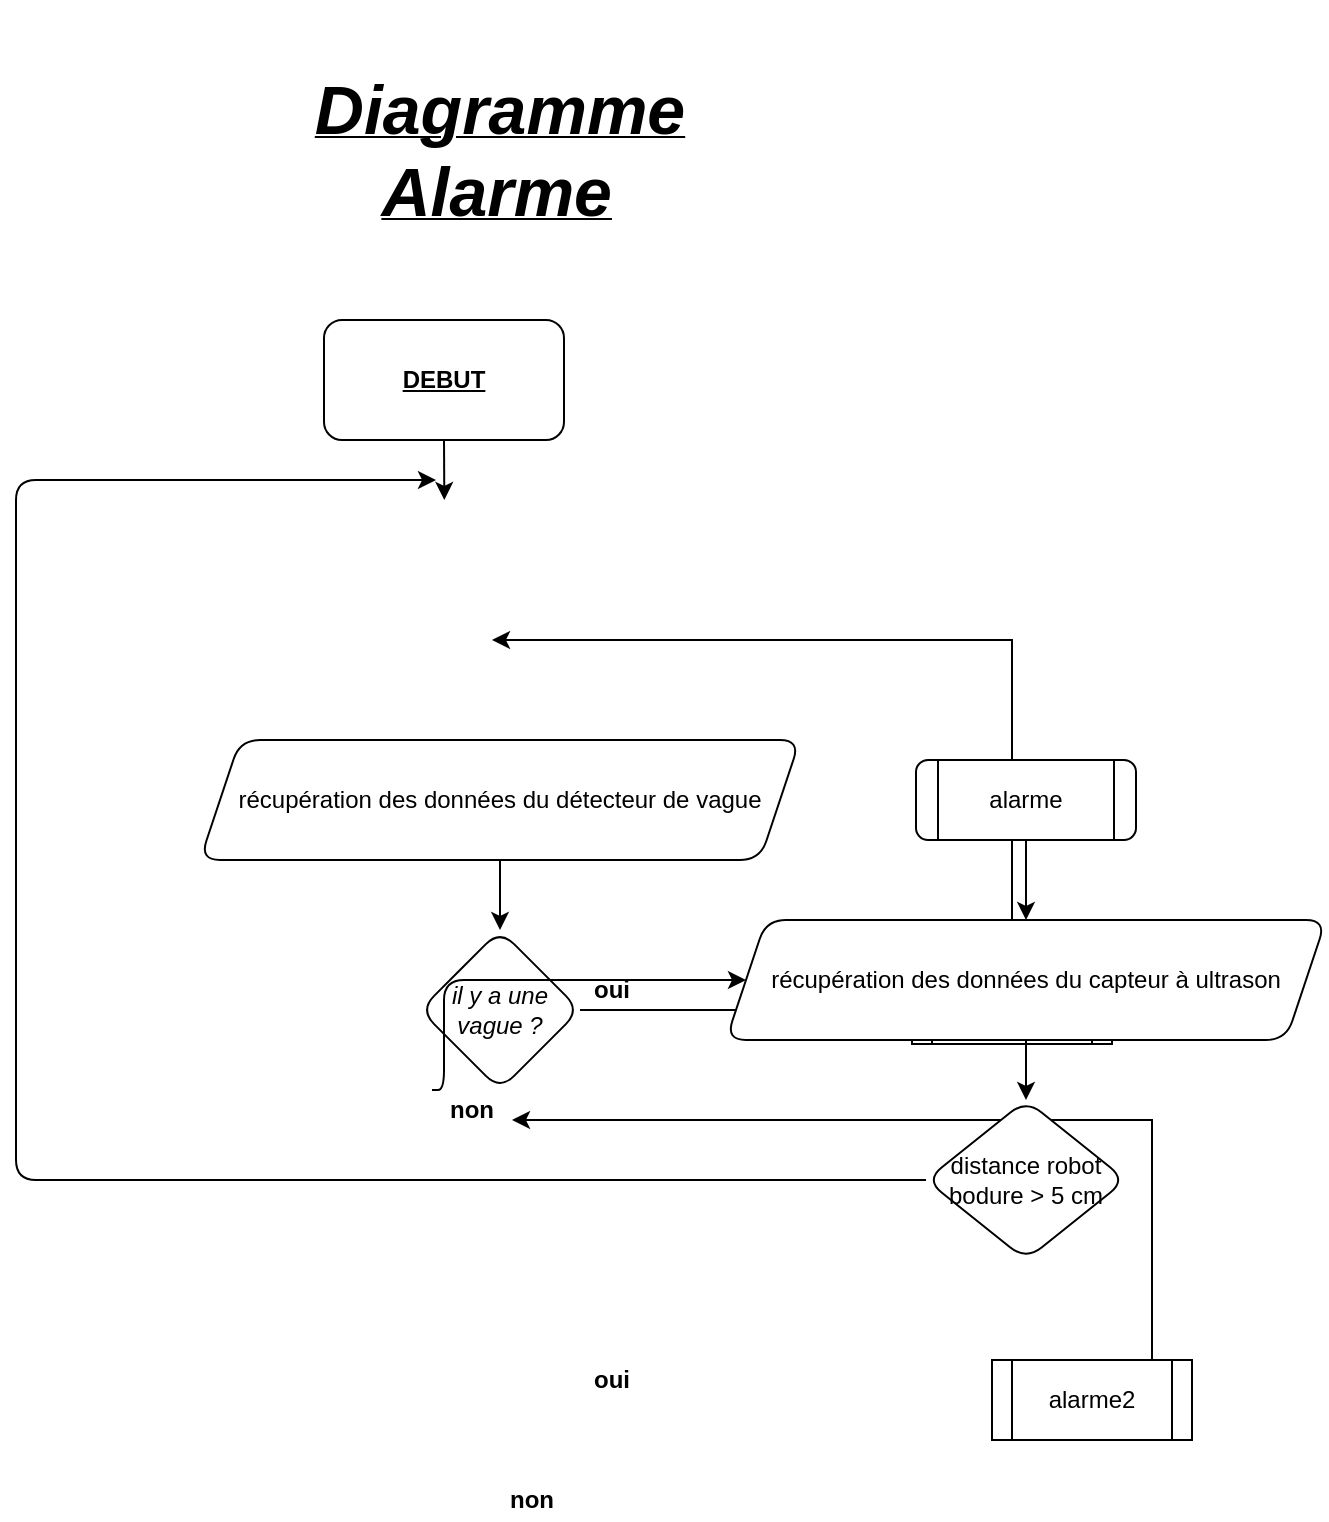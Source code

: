 <mxfile version="14.5.3" type="github">
  <diagram id="TpDNIWJ-9nRi3gumz-aJ" name="Page-1">
    <mxGraphModel dx="1422" dy="905" grid="1" gridSize="10" guides="1" tooltips="1" connect="1" arrows="1" fold="1" page="1" pageScale="1" pageWidth="827" pageHeight="1169" math="0" shadow="0">
      <root>
        <mxCell id="0" />
        <mxCell id="1" parent="0" />
        <mxCell id="n1vejqF0jE8eAnkQm3fS-34" style="edgeStyle=orthogonalEdgeStyle;orthogonalLoop=1;jettySize=auto;html=1;exitX=0.5;exitY=1;exitDx=0;exitDy=0;" edge="1" parent="1" source="n1vejqF0jE8eAnkQm3fS-1">
          <mxGeometry relative="1" as="geometry">
            <mxPoint x="386.167" y="330" as="targetPoint" />
          </mxGeometry>
        </mxCell>
        <mxCell id="n1vejqF0jE8eAnkQm3fS-1" value="&lt;b&gt;&lt;u&gt;DEBUT&lt;/u&gt;&lt;/b&gt;" style="whiteSpace=wrap;html=1;rounded=1;" vertex="1" parent="1">
          <mxGeometry x="326" y="240" width="120" height="60" as="geometry" />
        </mxCell>
        <mxCell id="irZ6quhGgGSeQWCSmwvZ-8" style="edgeStyle=orthogonalEdgeStyle;rounded=0;orthogonalLoop=1;jettySize=auto;html=1;exitX=0.5;exitY=1;exitDx=0;exitDy=0;entryX=0.5;entryY=0;entryDx=0;entryDy=0;" edge="1" parent="1" source="n1vejqF0jE8eAnkQm3fS-9" target="n1vejqF0jE8eAnkQm3fS-12">
          <mxGeometry relative="1" as="geometry" />
        </mxCell>
        <mxCell id="n1vejqF0jE8eAnkQm3fS-9" value="récupération des données du détecteur de vague" style="shape=parallelogram;perimeter=parallelogramPerimeter;whiteSpace=wrap;html=1;fixedSize=1;rounded=1;" vertex="1" parent="1">
          <mxGeometry x="264" y="450" width="300" height="60" as="geometry" />
        </mxCell>
        <mxCell id="irZ6quhGgGSeQWCSmwvZ-6" style="edgeStyle=orthogonalEdgeStyle;rounded=0;orthogonalLoop=1;jettySize=auto;html=1;exitX=0.5;exitY=1;exitDx=0;exitDy=0;entryX=0.5;entryY=0;entryDx=0;entryDy=0;" edge="1" parent="1" source="n1vejqF0jE8eAnkQm3fS-12">
          <mxGeometry relative="1" as="geometry" />
        </mxCell>
        <mxCell id="n1vejqF0jE8eAnkQm3fS-12" value="&lt;i&gt;il y a une vague ?&lt;/i&gt;" style="rhombus;whiteSpace=wrap;html=1;rounded=1;" vertex="1" parent="1">
          <mxGeometry x="374" y="545" width="80" height="80" as="geometry" />
        </mxCell>
        <mxCell id="n1vejqF0jE8eAnkQm3fS-13" value="" style="endArrow=classic;html=1;exitX=1;exitY=0.5;exitDx=0;exitDy=0;entryX=0;entryY=0.5;entryDx=0;entryDy=0;" edge="1" parent="1" source="n1vejqF0jE8eAnkQm3fS-12">
          <mxGeometry width="50" height="50" relative="1" as="geometry">
            <mxPoint x="379.94" y="652" as="sourcePoint" />
            <mxPoint x="609.94" y="585" as="targetPoint" />
          </mxGeometry>
        </mxCell>
        <mxCell id="n1vejqF0jE8eAnkQm3fS-14" value="&lt;b&gt;oui&lt;/b&gt;" style="text;html=1;strokeColor=none;fillColor=none;align=center;verticalAlign=middle;whiteSpace=wrap;rounded=1;" vertex="1" parent="1">
          <mxGeometry x="449.94" y="565" width="40" height="20" as="geometry" />
        </mxCell>
        <mxCell id="n1vejqF0jE8eAnkQm3fS-17" value="&lt;b&gt;non&lt;/b&gt;" style="text;html=1;strokeColor=none;fillColor=none;align=center;verticalAlign=middle;whiteSpace=wrap;rounded=1;" vertex="1" parent="1">
          <mxGeometry x="380" y="625" width="40" height="20" as="geometry" />
        </mxCell>
        <mxCell id="n1vejqF0jE8eAnkQm3fS-21" value="&lt;b&gt;oui&lt;/b&gt;" style="text;html=1;strokeColor=none;fillColor=none;align=center;verticalAlign=middle;whiteSpace=wrap;rounded=1;" vertex="1" parent="1">
          <mxGeometry x="449.94" y="760" width="40" height="20" as="geometry" />
        </mxCell>
        <mxCell id="n1vejqF0jE8eAnkQm3fS-48" style="edgeStyle=orthogonalEdgeStyle;rounded=1;orthogonalLoop=1;jettySize=auto;html=1;exitX=0;exitY=0.5;exitDx=0;exitDy=0;sketch=0;shadow=0;" edge="1" parent="1" source="n1vejqF0jE8eAnkQm3fS-24">
          <mxGeometry relative="1" as="geometry">
            <mxPoint x="172" y="670" as="targetPoint" />
          </mxGeometry>
        </mxCell>
        <mxCell id="irZ6quhGgGSeQWCSmwvZ-7" style="edgeStyle=orthogonalEdgeStyle;rounded=0;orthogonalLoop=1;jettySize=auto;html=1;exitX=0.5;exitY=1;exitDx=0;exitDy=0;entryX=0.5;entryY=0;entryDx=0;entryDy=0;" edge="1" parent="1">
          <mxGeometry relative="1" as="geometry" />
        </mxCell>
        <mxCell id="n1vejqF0jE8eAnkQm3fS-32" value="&lt;b&gt;non&lt;/b&gt;" style="text;html=1;strokeColor=none;fillColor=none;align=center;verticalAlign=middle;whiteSpace=wrap;rounded=1;" vertex="1" parent="1">
          <mxGeometry x="409.94" y="820" width="40" height="20" as="geometry" />
        </mxCell>
        <mxCell id="n1vejqF0jE8eAnkQm3fS-33" value="&lt;b&gt;&lt;u&gt;&lt;i&gt;&lt;font style=&quot;font-size: 34px&quot;&gt;Diagramme Alarme&lt;/font&gt;&lt;/i&gt;&lt;/u&gt;&lt;/b&gt;&amp;nbsp;" style="text;html=1;strokeColor=none;fillColor=none;align=center;verticalAlign=middle;whiteSpace=wrap;rounded=1;" vertex="1" parent="1">
          <mxGeometry x="264" y="80" width="300" height="150" as="geometry" />
        </mxCell>
        <mxCell id="n1vejqF0jE8eAnkQm3fS-42" style="edgeStyle=orthogonalEdgeStyle;orthogonalLoop=1;jettySize=auto;html=1;exitX=0.5;exitY=1;exitDx=0;exitDy=0;entryX=0.5;entryY=0;entryDx=0;entryDy=0;" edge="1" parent="1" source="n1vejqF0jE8eAnkQm3fS-35" target="n1vejqF0jE8eAnkQm3fS-41">
          <mxGeometry relative="1" as="geometry" />
        </mxCell>
        <mxCell id="irZ6quhGgGSeQWCSmwvZ-9" style="edgeStyle=orthogonalEdgeStyle;rounded=0;orthogonalLoop=1;jettySize=auto;html=1;exitX=0.5;exitY=0;exitDx=0;exitDy=0;" edge="1" parent="1" source="irZ6quhGgGSeQWCSmwvZ-4">
          <mxGeometry relative="1" as="geometry">
            <mxPoint x="410" y="400" as="targetPoint" />
            <Array as="points">
              <mxPoint x="670" y="400" />
            </Array>
          </mxGeometry>
        </mxCell>
        <mxCell id="n1vejqF0jE8eAnkQm3fS-35" value="alarme" style="shape=process;whiteSpace=wrap;html=1;backgroundOutline=1;rounded=1;" vertex="1" parent="1">
          <mxGeometry x="622" y="460" width="110" height="40" as="geometry" />
        </mxCell>
        <mxCell id="irZ6quhGgGSeQWCSmwvZ-4" value="alarme1" style="shape=process;whiteSpace=wrap;html=1;backgroundOutline=1;" vertex="1" parent="1">
          <mxGeometry x="620" y="567" width="100" height="35" as="geometry" />
        </mxCell>
        <mxCell id="n1vejqF0jE8eAnkQm3fS-44" style="edgeStyle=orthogonalEdgeStyle;orthogonalLoop=1;jettySize=auto;html=1;exitX=0.5;exitY=1;exitDx=0;exitDy=0;entryX=0.5;entryY=0;entryDx=0;entryDy=0;" edge="1" parent="1" source="n1vejqF0jE8eAnkQm3fS-41" target="n1vejqF0jE8eAnkQm3fS-43">
          <mxGeometry relative="1" as="geometry" />
        </mxCell>
        <mxCell id="irZ6quhGgGSeQWCSmwvZ-10" style="edgeStyle=orthogonalEdgeStyle;rounded=0;orthogonalLoop=1;jettySize=auto;html=1;exitX=0.75;exitY=0;exitDx=0;exitDy=0;" edge="1" parent="1" source="irZ6quhGgGSeQWCSmwvZ-5">
          <mxGeometry relative="1" as="geometry">
            <mxPoint x="420" y="640" as="targetPoint" />
            <mxPoint x="740" y="750" as="sourcePoint" />
            <Array as="points">
              <mxPoint x="740" y="760" />
              <mxPoint x="740" y="640" />
            </Array>
          </mxGeometry>
        </mxCell>
        <mxCell id="n1vejqF0jE8eAnkQm3fS-41" value="récupération des données du capteur à ultrason" style="shape=parallelogram;perimeter=parallelogramPerimeter;whiteSpace=wrap;html=1;fixedSize=1;rounded=1;" vertex="1" parent="1">
          <mxGeometry x="527" y="540" width="300" height="60" as="geometry" />
        </mxCell>
        <mxCell id="irZ6quhGgGSeQWCSmwvZ-5" value="alarme2" style="shape=process;whiteSpace=wrap;html=1;backgroundOutline=1;" vertex="1" parent="1">
          <mxGeometry x="660" y="760" width="100" height="40" as="geometry" />
        </mxCell>
        <mxCell id="n1vejqF0jE8eAnkQm3fS-45" style="edgeStyle=orthogonalEdgeStyle;orthogonalLoop=1;jettySize=auto;html=1;exitX=0.5;exitY=1;exitDx=0;exitDy=0;entryX=0.5;entryY=0;entryDx=0;entryDy=0;" edge="1" parent="1" source="n1vejqF0jE8eAnkQm3fS-43" target="n1vejqF0jE8eAnkQm3fS-24">
          <mxGeometry relative="1" as="geometry" />
        </mxCell>
        <mxCell id="n1vejqF0jE8eAnkQm3fS-47" style="edgeStyle=orthogonalEdgeStyle;orthogonalLoop=1;jettySize=auto;html=1;exitX=0;exitY=0.5;exitDx=0;exitDy=0;" edge="1" parent="1" source="n1vejqF0jE8eAnkQm3fS-43">
          <mxGeometry relative="1" as="geometry">
            <mxPoint x="382" y="320" as="targetPoint" />
            <Array as="points">
              <mxPoint x="172" y="670" />
              <mxPoint x="172" y="320" />
            </Array>
          </mxGeometry>
        </mxCell>
        <mxCell id="n1vejqF0jE8eAnkQm3fS-43" value="distance robot bodure &amp;gt; 5 cm" style="rhombus;whiteSpace=wrap;html=1;rounded=1;" vertex="1" parent="1">
          <mxGeometry x="627" y="630" width="100" height="80" as="geometry" />
        </mxCell>
        <mxCell id="n1vejqF0jE8eAnkQm3fS-46" style="edgeStyle=orthogonalEdgeStyle;orthogonalLoop=1;jettySize=auto;html=1;exitX=0;exitY=0;exitDx=0;exitDy=0;entryX=0;entryY=0.5;entryDx=0;entryDy=0;" edge="1" parent="1" source="n1vejqF0jE8eAnkQm3fS-17" target="n1vejqF0jE8eAnkQm3fS-41">
          <mxGeometry relative="1" as="geometry">
            <Array as="points">
              <mxPoint x="386" y="570" />
            </Array>
          </mxGeometry>
        </mxCell>
      </root>
    </mxGraphModel>
  </diagram>
</mxfile>
